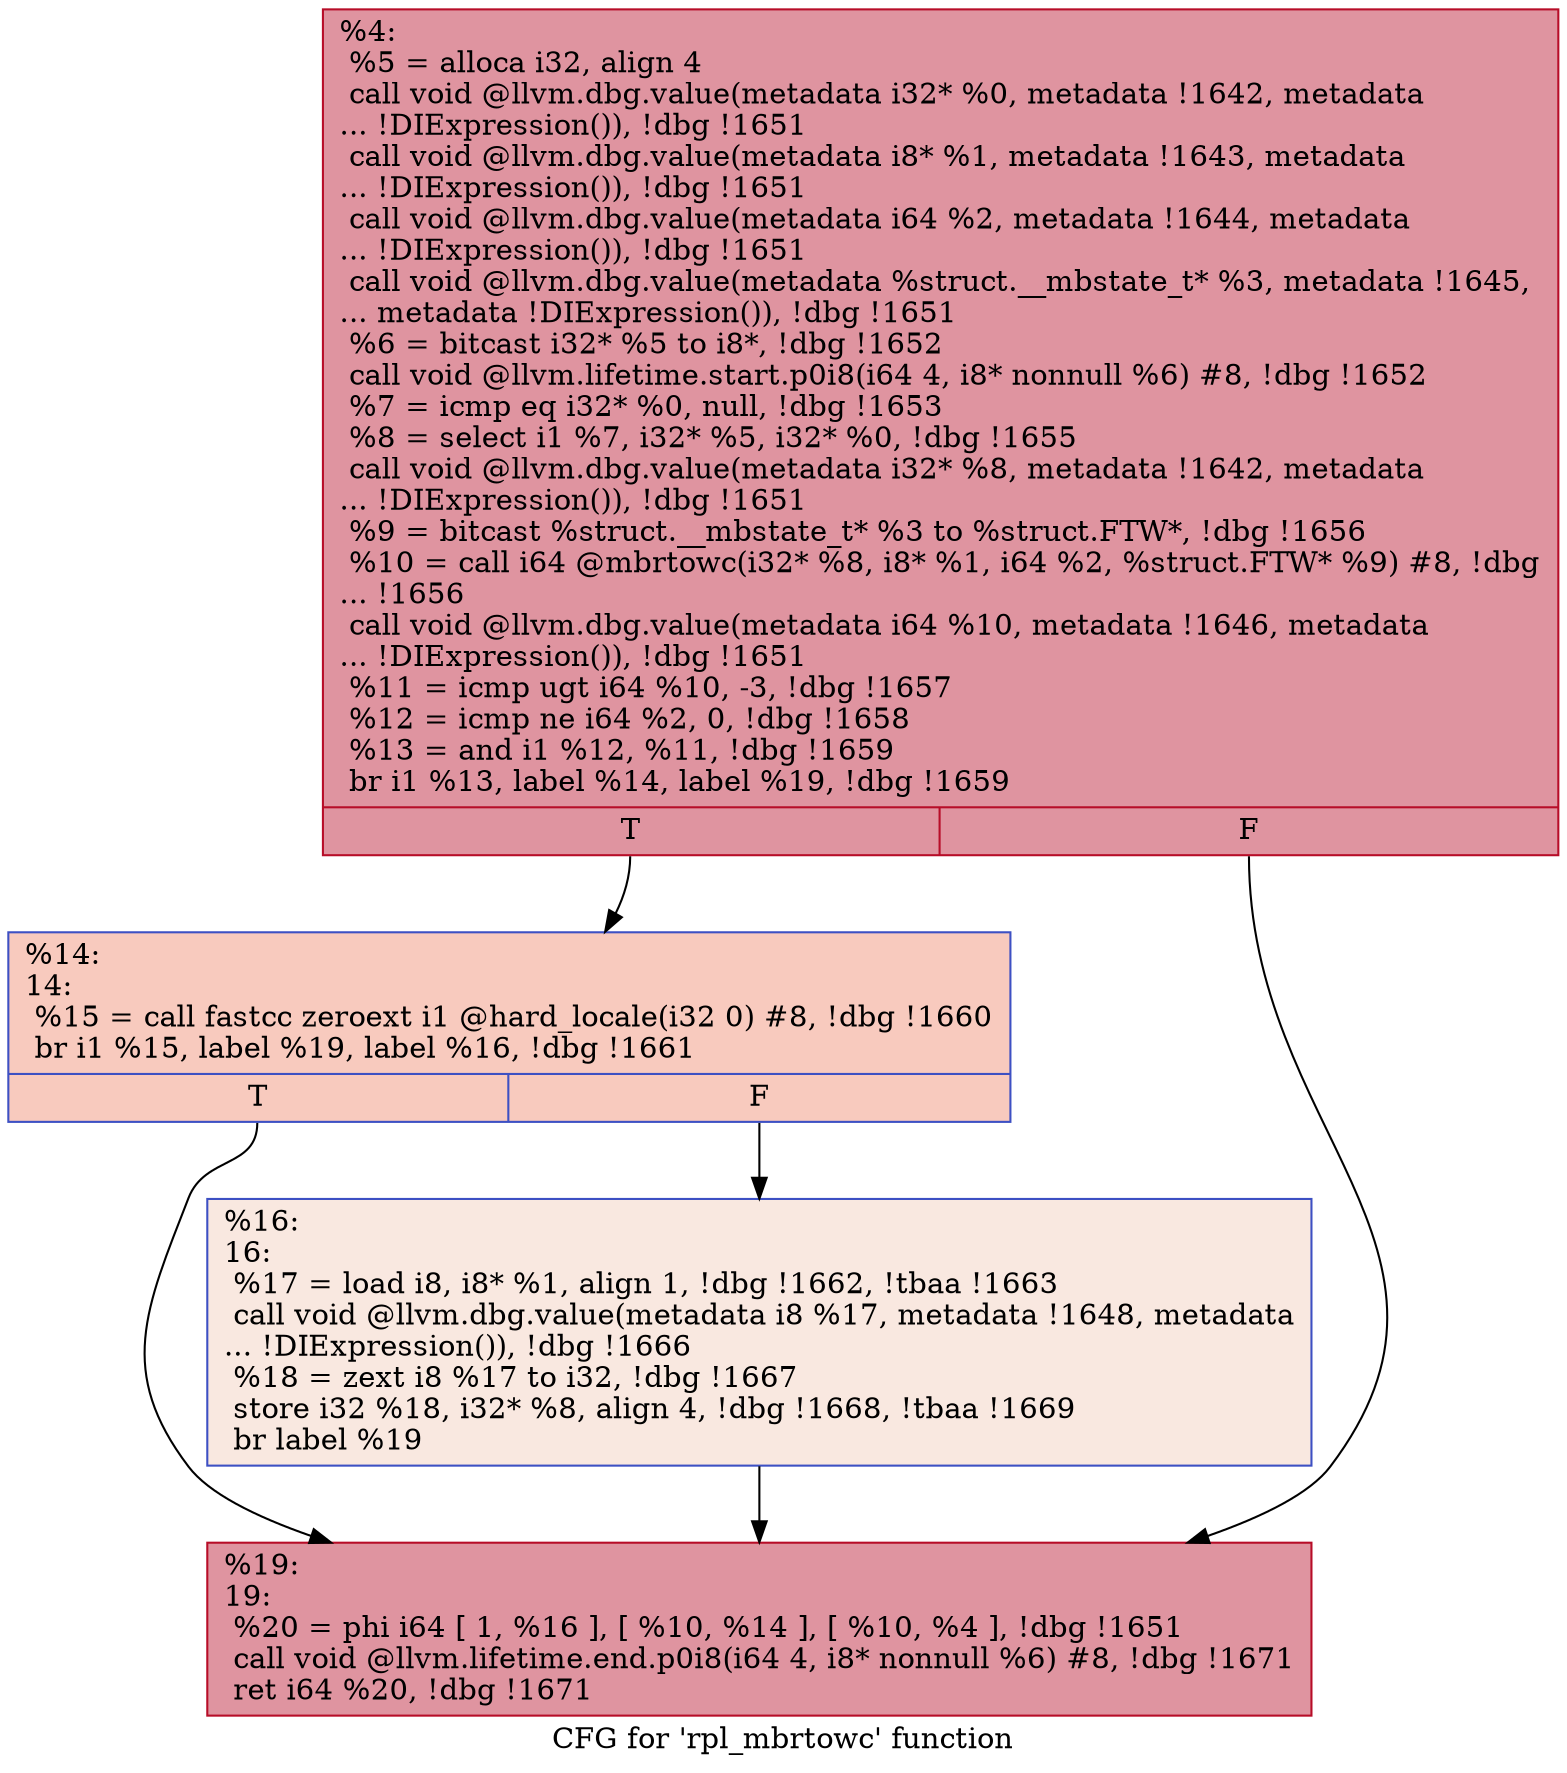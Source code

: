 digraph "CFG for 'rpl_mbrtowc' function" {
	label="CFG for 'rpl_mbrtowc' function";

	Node0x16dfdd0 [shape=record,color="#b70d28ff", style=filled, fillcolor="#b70d2870",label="{%4:\l  %5 = alloca i32, align 4\l  call void @llvm.dbg.value(metadata i32* %0, metadata !1642, metadata\l... !DIExpression()), !dbg !1651\l  call void @llvm.dbg.value(metadata i8* %1, metadata !1643, metadata\l... !DIExpression()), !dbg !1651\l  call void @llvm.dbg.value(metadata i64 %2, metadata !1644, metadata\l... !DIExpression()), !dbg !1651\l  call void @llvm.dbg.value(metadata %struct.__mbstate_t* %3, metadata !1645,\l... metadata !DIExpression()), !dbg !1651\l  %6 = bitcast i32* %5 to i8*, !dbg !1652\l  call void @llvm.lifetime.start.p0i8(i64 4, i8* nonnull %6) #8, !dbg !1652\l  %7 = icmp eq i32* %0, null, !dbg !1653\l  %8 = select i1 %7, i32* %5, i32* %0, !dbg !1655\l  call void @llvm.dbg.value(metadata i32* %8, metadata !1642, metadata\l... !DIExpression()), !dbg !1651\l  %9 = bitcast %struct.__mbstate_t* %3 to %struct.FTW*, !dbg !1656\l  %10 = call i64 @mbrtowc(i32* %8, i8* %1, i64 %2, %struct.FTW* %9) #8, !dbg\l... !1656\l  call void @llvm.dbg.value(metadata i64 %10, metadata !1646, metadata\l... !DIExpression()), !dbg !1651\l  %11 = icmp ugt i64 %10, -3, !dbg !1657\l  %12 = icmp ne i64 %2, 0, !dbg !1658\l  %13 = and i1 %12, %11, !dbg !1659\l  br i1 %13, label %14, label %19, !dbg !1659\l|{<s0>T|<s1>F}}"];
	Node0x16dfdd0:s0 -> Node0x16e0050;
	Node0x16dfdd0:s1 -> Node0x16e00f0;
	Node0x16e0050 [shape=record,color="#3d50c3ff", style=filled, fillcolor="#ef886b70",label="{%14:\l14:                                               \l  %15 = call fastcc zeroext i1 @hard_locale(i32 0) #8, !dbg !1660\l  br i1 %15, label %19, label %16, !dbg !1661\l|{<s0>T|<s1>F}}"];
	Node0x16e0050:s0 -> Node0x16e00f0;
	Node0x16e0050:s1 -> Node0x16e00a0;
	Node0x16e00a0 [shape=record,color="#3d50c3ff", style=filled, fillcolor="#f1ccb870",label="{%16:\l16:                                               \l  %17 = load i8, i8* %1, align 1, !dbg !1662, !tbaa !1663\l  call void @llvm.dbg.value(metadata i8 %17, metadata !1648, metadata\l... !DIExpression()), !dbg !1666\l  %18 = zext i8 %17 to i32, !dbg !1667\l  store i32 %18, i32* %8, align 4, !dbg !1668, !tbaa !1669\l  br label %19\l}"];
	Node0x16e00a0 -> Node0x16e00f0;
	Node0x16e00f0 [shape=record,color="#b70d28ff", style=filled, fillcolor="#b70d2870",label="{%19:\l19:                                               \l  %20 = phi i64 [ 1, %16 ], [ %10, %14 ], [ %10, %4 ], !dbg !1651\l  call void @llvm.lifetime.end.p0i8(i64 4, i8* nonnull %6) #8, !dbg !1671\l  ret i64 %20, !dbg !1671\l}"];
}
